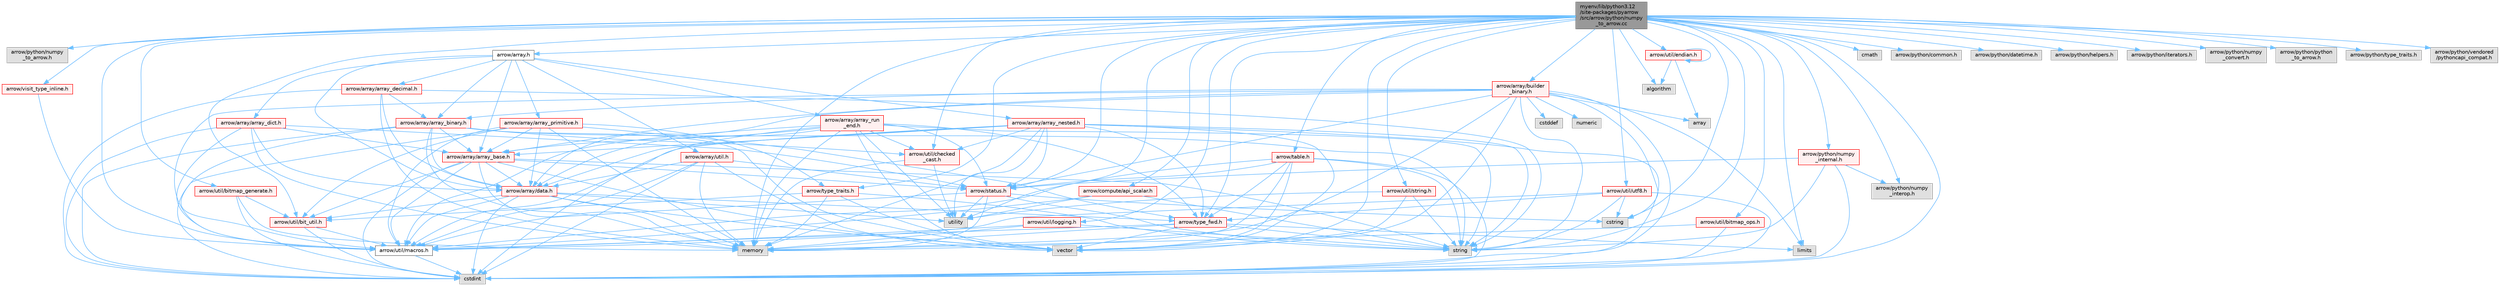 digraph "myenv/lib/python3.12/site-packages/pyarrow/src/arrow/python/numpy_to_arrow.cc"
{
 // LATEX_PDF_SIZE
  bgcolor="transparent";
  edge [fontname=Helvetica,fontsize=10,labelfontname=Helvetica,labelfontsize=10];
  node [fontname=Helvetica,fontsize=10,shape=box,height=0.2,width=0.4];
  Node1 [id="Node000001",label="myenv/lib/python3.12\l/site-packages/pyarrow\l/src/arrow/python/numpy\l_to_arrow.cc",height=0.2,width=0.4,color="gray40", fillcolor="grey60", style="filled", fontcolor="black",tooltip=" "];
  Node1 -> Node2 [id="edge1_Node000001_Node000002",color="steelblue1",style="solid",tooltip=" "];
  Node2 [id="Node000002",label="arrow/python/numpy\l_to_arrow.h",height=0.2,width=0.4,color="grey60", fillcolor="#E0E0E0", style="filled",tooltip=" "];
  Node1 -> Node3 [id="edge2_Node000001_Node000003",color="steelblue1",style="solid",tooltip=" "];
  Node3 [id="Node000003",label="arrow/python/numpy\l_interop.h",height=0.2,width=0.4,color="grey60", fillcolor="#E0E0E0", style="filled",tooltip=" "];
  Node1 -> Node4 [id="edge3_Node000001_Node000004",color="steelblue1",style="solid",tooltip=" "];
  Node4 [id="Node000004",label="algorithm",height=0.2,width=0.4,color="grey60", fillcolor="#E0E0E0", style="filled",tooltip=" "];
  Node1 -> Node5 [id="edge4_Node000001_Node000005",color="steelblue1",style="solid",tooltip=" "];
  Node5 [id="Node000005",label="cmath",height=0.2,width=0.4,color="grey60", fillcolor="#E0E0E0", style="filled",tooltip=" "];
  Node1 -> Node6 [id="edge5_Node000001_Node000006",color="steelblue1",style="solid",tooltip=" "];
  Node6 [id="Node000006",label="cstdint",height=0.2,width=0.4,color="grey60", fillcolor="#E0E0E0", style="filled",tooltip=" "];
  Node1 -> Node7 [id="edge6_Node000001_Node000007",color="steelblue1",style="solid",tooltip=" "];
  Node7 [id="Node000007",label="cstring",height=0.2,width=0.4,color="grey60", fillcolor="#E0E0E0", style="filled",tooltip=" "];
  Node1 -> Node8 [id="edge7_Node000001_Node000008",color="steelblue1",style="solid",tooltip=" "];
  Node8 [id="Node000008",label="limits",height=0.2,width=0.4,color="grey60", fillcolor="#E0E0E0", style="filled",tooltip=" "];
  Node1 -> Node9 [id="edge8_Node000001_Node000009",color="steelblue1",style="solid",tooltip=" "];
  Node9 [id="Node000009",label="memory",height=0.2,width=0.4,color="grey60", fillcolor="#E0E0E0", style="filled",tooltip=" "];
  Node1 -> Node10 [id="edge9_Node000001_Node000010",color="steelblue1",style="solid",tooltip=" "];
  Node10 [id="Node000010",label="string",height=0.2,width=0.4,color="grey60", fillcolor="#E0E0E0", style="filled",tooltip=" "];
  Node1 -> Node11 [id="edge10_Node000001_Node000011",color="steelblue1",style="solid",tooltip=" "];
  Node11 [id="Node000011",label="utility",height=0.2,width=0.4,color="grey60", fillcolor="#E0E0E0", style="filled",tooltip=" "];
  Node1 -> Node12 [id="edge11_Node000001_Node000012",color="steelblue1",style="solid",tooltip=" "];
  Node12 [id="Node000012",label="vector",height=0.2,width=0.4,color="grey60", fillcolor="#E0E0E0", style="filled",tooltip=" "];
  Node1 -> Node13 [id="edge12_Node000001_Node000013",color="steelblue1",style="solid",tooltip=" "];
  Node13 [id="Node000013",label="arrow/array.h",height=0.2,width=0.4,color="grey40", fillcolor="white", style="filled",URL="$array_8h.html",tooltip=" "];
  Node13 -> Node14 [id="edge13_Node000013_Node000014",color="steelblue1",style="solid",tooltip=" "];
  Node14 [id="Node000014",label="arrow/array/array_base.h",height=0.2,width=0.4,color="red", fillcolor="#FFF0F0", style="filled",URL="$array__base_8h.html",tooltip=" "];
  Node14 -> Node6 [id="edge14_Node000014_Node000006",color="steelblue1",style="solid",tooltip=" "];
  Node14 -> Node9 [id="edge15_Node000014_Node000009",color="steelblue1",style="solid",tooltip=" "];
  Node14 -> Node10 [id="edge16_Node000014_Node000010",color="steelblue1",style="solid",tooltip=" "];
  Node14 -> Node12 [id="edge17_Node000014_Node000012",color="steelblue1",style="solid",tooltip=" "];
  Node14 -> Node16 [id="edge18_Node000014_Node000016",color="steelblue1",style="solid",tooltip=" "];
  Node16 [id="Node000016",label="arrow/array/data.h",height=0.2,width=0.4,color="red", fillcolor="#FFF0F0", style="filled",URL="$data_8h.html",tooltip=" "];
  Node16 -> Node6 [id="edge19_Node000016_Node000006",color="steelblue1",style="solid",tooltip=" "];
  Node16 -> Node9 [id="edge20_Node000016_Node000009",color="steelblue1",style="solid",tooltip=" "];
  Node16 -> Node11 [id="edge21_Node000016_Node000011",color="steelblue1",style="solid",tooltip=" "];
  Node16 -> Node12 [id="edge22_Node000016_Node000012",color="steelblue1",style="solid",tooltip=" "];
  Node16 -> Node28 [id="edge23_Node000016_Node000028",color="steelblue1",style="solid",tooltip=" "];
  Node28 [id="Node000028",label="arrow/type_fwd.h",height=0.2,width=0.4,color="red", fillcolor="#FFF0F0", style="filled",URL="$arrow_2type__fwd_8h.html",tooltip=" "];
  Node28 -> Node8 [id="edge24_Node000028_Node000008",color="steelblue1",style="solid",tooltip=" "];
  Node28 -> Node9 [id="edge25_Node000028_Node000009",color="steelblue1",style="solid",tooltip=" "];
  Node28 -> Node10 [id="edge26_Node000028_Node000010",color="steelblue1",style="solid",tooltip=" "];
  Node28 -> Node12 [id="edge27_Node000028_Node000012",color="steelblue1",style="solid",tooltip=" "];
  Node28 -> Node29 [id="edge28_Node000028_Node000029",color="steelblue1",style="solid",tooltip=" "];
  Node29 [id="Node000029",label="arrow/util/macros.h",height=0.2,width=0.4,color="grey40", fillcolor="white", style="filled",URL="$macros_8h.html",tooltip=" "];
  Node29 -> Node6 [id="edge29_Node000029_Node000006",color="steelblue1",style="solid",tooltip=" "];
  Node16 -> Node50 [id="edge30_Node000016_Node000050",color="steelblue1",style="solid",tooltip=" "];
  Node50 [id="Node000050",label="arrow/util/bit_util.h",height=0.2,width=0.4,color="red", fillcolor="#FFF0F0", style="filled",URL="$bit__util_8h.html",tooltip=" "];
  Node50 -> Node6 [id="edge31_Node000050_Node000006",color="steelblue1",style="solid",tooltip=" "];
  Node50 -> Node29 [id="edge32_Node000050_Node000029",color="steelblue1",style="solid",tooltip=" "];
  Node16 -> Node29 [id="edge33_Node000016_Node000029",color="steelblue1",style="solid",tooltip=" "];
  Node14 -> Node34 [id="edge34_Node000014_Node000034",color="steelblue1",style="solid",tooltip=" "];
  Node34 [id="Node000034",label="arrow/status.h",height=0.2,width=0.4,color="red", fillcolor="#FFF0F0", style="filled",URL="$status_8h.html",tooltip=" "];
  Node34 -> Node7 [id="edge35_Node000034_Node000007",color="steelblue1",style="solid",tooltip=" "];
  Node34 -> Node9 [id="edge36_Node000034_Node000009",color="steelblue1",style="solid",tooltip=" "];
  Node34 -> Node10 [id="edge37_Node000034_Node000010",color="steelblue1",style="solid",tooltip=" "];
  Node34 -> Node11 [id="edge38_Node000034_Node000011",color="steelblue1",style="solid",tooltip=" "];
  Node34 -> Node29 [id="edge39_Node000034_Node000029",color="steelblue1",style="solid",tooltip=" "];
  Node14 -> Node50 [id="edge40_Node000014_Node000050",color="steelblue1",style="solid",tooltip=" "];
  Node14 -> Node29 [id="edge41_Node000014_Node000029",color="steelblue1",style="solid",tooltip=" "];
  Node13 -> Node52 [id="edge42_Node000013_Node000052",color="steelblue1",style="solid",tooltip=" "];
  Node52 [id="Node000052",label="arrow/array/array_binary.h",height=0.2,width=0.4,color="red", fillcolor="#FFF0F0", style="filled",URL="$array__binary_8h.html",tooltip=" "];
  Node52 -> Node6 [id="edge43_Node000052_Node000006",color="steelblue1",style="solid",tooltip=" "];
  Node52 -> Node9 [id="edge44_Node000052_Node000009",color="steelblue1",style="solid",tooltip=" "];
  Node52 -> Node10 [id="edge45_Node000052_Node000010",color="steelblue1",style="solid",tooltip=" "];
  Node52 -> Node12 [id="edge46_Node000052_Node000012",color="steelblue1",style="solid",tooltip=" "];
  Node52 -> Node14 [id="edge47_Node000052_Node000014",color="steelblue1",style="solid",tooltip=" "];
  Node52 -> Node16 [id="edge48_Node000052_Node000016",color="steelblue1",style="solid",tooltip=" "];
  Node52 -> Node44 [id="edge49_Node000052_Node000044",color="steelblue1",style="solid",tooltip=" "];
  Node44 [id="Node000044",label="arrow/util/checked\l_cast.h",height=0.2,width=0.4,color="red", fillcolor="#FFF0F0", style="filled",URL="$checked__cast_8h.html",tooltip=" "];
  Node44 -> Node9 [id="edge50_Node000044_Node000009",color="steelblue1",style="solid",tooltip=" "];
  Node44 -> Node11 [id="edge51_Node000044_Node000011",color="steelblue1",style="solid",tooltip=" "];
  Node52 -> Node29 [id="edge52_Node000052_Node000029",color="steelblue1",style="solid",tooltip=" "];
  Node13 -> Node59 [id="edge53_Node000013_Node000059",color="steelblue1",style="solid",tooltip=" "];
  Node59 [id="Node000059",label="arrow/array/array_decimal.h",height=0.2,width=0.4,color="red", fillcolor="#FFF0F0", style="filled",URL="$array__decimal_8h.html",tooltip=" "];
  Node59 -> Node6 [id="edge54_Node000059_Node000006",color="steelblue1",style="solid",tooltip=" "];
  Node59 -> Node9 [id="edge55_Node000059_Node000009",color="steelblue1",style="solid",tooltip=" "];
  Node59 -> Node10 [id="edge56_Node000059_Node000010",color="steelblue1",style="solid",tooltip=" "];
  Node59 -> Node52 [id="edge57_Node000059_Node000052",color="steelblue1",style="solid",tooltip=" "];
  Node59 -> Node16 [id="edge58_Node000059_Node000016",color="steelblue1",style="solid",tooltip=" "];
  Node13 -> Node60 [id="edge59_Node000013_Node000060",color="steelblue1",style="solid",tooltip=" "];
  Node60 [id="Node000060",label="arrow/array/array_dict.h",height=0.2,width=0.4,color="red", fillcolor="#FFF0F0", style="filled",URL="$array__dict_8h.html",tooltip=" "];
  Node60 -> Node6 [id="edge60_Node000060_Node000006",color="steelblue1",style="solid",tooltip=" "];
  Node60 -> Node9 [id="edge61_Node000060_Node000009",color="steelblue1",style="solid",tooltip=" "];
  Node60 -> Node14 [id="edge62_Node000060_Node000014",color="steelblue1",style="solid",tooltip=" "];
  Node60 -> Node16 [id="edge63_Node000060_Node000016",color="steelblue1",style="solid",tooltip=" "];
  Node60 -> Node34 [id="edge64_Node000060_Node000034",color="steelblue1",style="solid",tooltip=" "];
  Node60 -> Node29 [id="edge65_Node000060_Node000029",color="steelblue1",style="solid",tooltip=" "];
  Node13 -> Node61 [id="edge66_Node000013_Node000061",color="steelblue1",style="solid",tooltip=" "];
  Node61 [id="Node000061",label="arrow/array/array_nested.h",height=0.2,width=0.4,color="red", fillcolor="#FFF0F0", style="filled",URL="$array__nested_8h.html",tooltip=" "];
  Node61 -> Node6 [id="edge67_Node000061_Node000006",color="steelblue1",style="solid",tooltip=" "];
  Node61 -> Node9 [id="edge68_Node000061_Node000009",color="steelblue1",style="solid",tooltip=" "];
  Node61 -> Node10 [id="edge69_Node000061_Node000010",color="steelblue1",style="solid",tooltip=" "];
  Node61 -> Node11 [id="edge70_Node000061_Node000011",color="steelblue1",style="solid",tooltip=" "];
  Node61 -> Node12 [id="edge71_Node000061_Node000012",color="steelblue1",style="solid",tooltip=" "];
  Node61 -> Node14 [id="edge72_Node000061_Node000014",color="steelblue1",style="solid",tooltip=" "];
  Node61 -> Node16 [id="edge73_Node000061_Node000016",color="steelblue1",style="solid",tooltip=" "];
  Node61 -> Node34 [id="edge74_Node000061_Node000034",color="steelblue1",style="solid",tooltip=" "];
  Node61 -> Node28 [id="edge75_Node000061_Node000028",color="steelblue1",style="solid",tooltip=" "];
  Node61 -> Node44 [id="edge76_Node000061_Node000044",color="steelblue1",style="solid",tooltip=" "];
  Node61 -> Node29 [id="edge77_Node000061_Node000029",color="steelblue1",style="solid",tooltip=" "];
  Node13 -> Node62 [id="edge78_Node000013_Node000062",color="steelblue1",style="solid",tooltip=" "];
  Node62 [id="Node000062",label="arrow/array/array_primitive.h",height=0.2,width=0.4,color="red", fillcolor="#FFF0F0", style="filled",URL="$array__primitive_8h.html",tooltip=" "];
  Node62 -> Node6 [id="edge79_Node000062_Node000006",color="steelblue1",style="solid",tooltip=" "];
  Node62 -> Node9 [id="edge80_Node000062_Node000009",color="steelblue1",style="solid",tooltip=" "];
  Node62 -> Node14 [id="edge81_Node000062_Node000014",color="steelblue1",style="solid",tooltip=" "];
  Node62 -> Node16 [id="edge82_Node000062_Node000016",color="steelblue1",style="solid",tooltip=" "];
  Node62 -> Node28 [id="edge83_Node000062_Node000028",color="steelblue1",style="solid",tooltip=" "];
  Node62 -> Node58 [id="edge84_Node000062_Node000058",color="steelblue1",style="solid",tooltip=" "];
  Node58 [id="Node000058",label="arrow/type_traits.h",height=0.2,width=0.4,color="red", fillcolor="#FFF0F0", style="filled",URL="$include_2arrow_2type__traits_8h.html",tooltip=" "];
  Node58 -> Node9 [id="edge85_Node000058_Node000009",color="steelblue1",style="solid",tooltip=" "];
  Node58 -> Node10 [id="edge86_Node000058_Node000010",color="steelblue1",style="solid",tooltip=" "];
  Node58 -> Node12 [id="edge87_Node000058_Node000012",color="steelblue1",style="solid",tooltip=" "];
  Node58 -> Node50 [id="edge88_Node000058_Node000050",color="steelblue1",style="solid",tooltip=" "];
  Node62 -> Node50 [id="edge89_Node000062_Node000050",color="steelblue1",style="solid",tooltip=" "];
  Node62 -> Node29 [id="edge90_Node000062_Node000029",color="steelblue1",style="solid",tooltip=" "];
  Node13 -> Node63 [id="edge91_Node000013_Node000063",color="steelblue1",style="solid",tooltip=" "];
  Node63 [id="Node000063",label="arrow/array/array_run\l_end.h",height=0.2,width=0.4,color="red", fillcolor="#FFF0F0", style="filled",URL="$array__run__end_8h.html",tooltip=" "];
  Node63 -> Node6 [id="edge92_Node000063_Node000006",color="steelblue1",style="solid",tooltip=" "];
  Node63 -> Node9 [id="edge93_Node000063_Node000009",color="steelblue1",style="solid",tooltip=" "];
  Node63 -> Node10 [id="edge94_Node000063_Node000010",color="steelblue1",style="solid",tooltip=" "];
  Node63 -> Node11 [id="edge95_Node000063_Node000011",color="steelblue1",style="solid",tooltip=" "];
  Node63 -> Node12 [id="edge96_Node000063_Node000012",color="steelblue1",style="solid",tooltip=" "];
  Node63 -> Node14 [id="edge97_Node000063_Node000014",color="steelblue1",style="solid",tooltip=" "];
  Node63 -> Node16 [id="edge98_Node000063_Node000016",color="steelblue1",style="solid",tooltip=" "];
  Node63 -> Node34 [id="edge99_Node000063_Node000034",color="steelblue1",style="solid",tooltip=" "];
  Node63 -> Node28 [id="edge100_Node000063_Node000028",color="steelblue1",style="solid",tooltip=" "];
  Node63 -> Node44 [id="edge101_Node000063_Node000044",color="steelblue1",style="solid",tooltip=" "];
  Node63 -> Node29 [id="edge102_Node000063_Node000029",color="steelblue1",style="solid",tooltip=" "];
  Node13 -> Node16 [id="edge103_Node000013_Node000016",color="steelblue1",style="solid",tooltip=" "];
  Node13 -> Node64 [id="edge104_Node000013_Node000064",color="steelblue1",style="solid",tooltip=" "];
  Node64 [id="Node000064",label="arrow/array/util.h",height=0.2,width=0.4,color="red", fillcolor="#FFF0F0", style="filled",URL="$array_2util_8h.html",tooltip=" "];
  Node64 -> Node6 [id="edge105_Node000064_Node000006",color="steelblue1",style="solid",tooltip=" "];
  Node64 -> Node9 [id="edge106_Node000064_Node000009",color="steelblue1",style="solid",tooltip=" "];
  Node64 -> Node12 [id="edge107_Node000064_Node000012",color="steelblue1",style="solid",tooltip=" "];
  Node64 -> Node16 [id="edge108_Node000064_Node000016",color="steelblue1",style="solid",tooltip=" "];
  Node64 -> Node34 [id="edge109_Node000064_Node000034",color="steelblue1",style="solid",tooltip=" "];
  Node64 -> Node29 [id="edge110_Node000064_Node000029",color="steelblue1",style="solid",tooltip=" "];
  Node1 -> Node65 [id="edge111_Node000001_Node000065",color="steelblue1",style="solid",tooltip=" "];
  Node65 [id="Node000065",label="arrow/array/builder\l_binary.h",height=0.2,width=0.4,color="red", fillcolor="#FFF0F0", style="filled",URL="$builder__binary_8h.html",tooltip=" "];
  Node65 -> Node46 [id="edge112_Node000065_Node000046",color="steelblue1",style="solid",tooltip=" "];
  Node46 [id="Node000046",label="array",height=0.2,width=0.4,color="grey60", fillcolor="#E0E0E0", style="filled",tooltip=" "];
  Node65 -> Node31 [id="edge113_Node000065_Node000031",color="steelblue1",style="solid",tooltip=" "];
  Node31 [id="Node000031",label="cstddef",height=0.2,width=0.4,color="grey60", fillcolor="#E0E0E0", style="filled",tooltip=" "];
  Node65 -> Node6 [id="edge114_Node000065_Node000006",color="steelblue1",style="solid",tooltip=" "];
  Node65 -> Node7 [id="edge115_Node000065_Node000007",color="steelblue1",style="solid",tooltip=" "];
  Node65 -> Node8 [id="edge116_Node000065_Node000008",color="steelblue1",style="solid",tooltip=" "];
  Node65 -> Node9 [id="edge117_Node000065_Node000009",color="steelblue1",style="solid",tooltip=" "];
  Node65 -> Node66 [id="edge118_Node000065_Node000066",color="steelblue1",style="solid",tooltip=" "];
  Node66 [id="Node000066",label="numeric",height=0.2,width=0.4,color="grey60", fillcolor="#E0E0E0", style="filled",tooltip=" "];
  Node65 -> Node10 [id="edge119_Node000065_Node000010",color="steelblue1",style="solid",tooltip=" "];
  Node65 -> Node12 [id="edge120_Node000065_Node000012",color="steelblue1",style="solid",tooltip=" "];
  Node65 -> Node14 [id="edge121_Node000065_Node000014",color="steelblue1",style="solid",tooltip=" "];
  Node65 -> Node52 [id="edge122_Node000065_Node000052",color="steelblue1",style="solid",tooltip=" "];
  Node65 -> Node16 [id="edge123_Node000065_Node000016",color="steelblue1",style="solid",tooltip=" "];
  Node65 -> Node34 [id="edge124_Node000065_Node000034",color="steelblue1",style="solid",tooltip=" "];
  Node65 -> Node29 [id="edge125_Node000065_Node000029",color="steelblue1",style="solid",tooltip=" "];
  Node1 -> Node34 [id="edge126_Node000001_Node000034",color="steelblue1",style="solid",tooltip=" "];
  Node1 -> Node73 [id="edge127_Node000001_Node000073",color="steelblue1",style="solid",tooltip=" "];
  Node73 [id="Node000073",label="arrow/table.h",height=0.2,width=0.4,color="red", fillcolor="#FFF0F0", style="filled",URL="$table_8h.html",tooltip=" "];
  Node73 -> Node6 [id="edge128_Node000073_Node000006",color="steelblue1",style="solid",tooltip=" "];
  Node73 -> Node9 [id="edge129_Node000073_Node000009",color="steelblue1",style="solid",tooltip=" "];
  Node73 -> Node10 [id="edge130_Node000073_Node000010",color="steelblue1",style="solid",tooltip=" "];
  Node73 -> Node12 [id="edge131_Node000073_Node000012",color="steelblue1",style="solid",tooltip=" "];
  Node73 -> Node34 [id="edge132_Node000073_Node000034",color="steelblue1",style="solid",tooltip=" "];
  Node73 -> Node28 [id="edge133_Node000073_Node000028",color="steelblue1",style="solid",tooltip=" "];
  Node73 -> Node29 [id="edge134_Node000073_Node000029",color="steelblue1",style="solid",tooltip=" "];
  Node1 -> Node28 [id="edge135_Node000001_Node000028",color="steelblue1",style="solid",tooltip=" "];
  Node1 -> Node58 [id="edge136_Node000001_Node000058",color="steelblue1",style="solid",tooltip=" "];
  Node1 -> Node50 [id="edge137_Node000001_Node000050",color="steelblue1",style="solid",tooltip=" "];
  Node1 -> Node69 [id="edge138_Node000001_Node000069",color="steelblue1",style="solid",tooltip=" "];
  Node69 [id="Node000069",label="arrow/util/bitmap_generate.h",height=0.2,width=0.4,color="red", fillcolor="#FFF0F0", style="filled",URL="$bitmap__generate_8h.html",tooltip=" "];
  Node69 -> Node6 [id="edge139_Node000069_Node000006",color="steelblue1",style="solid",tooltip=" "];
  Node69 -> Node9 [id="edge140_Node000069_Node000009",color="steelblue1",style="solid",tooltip=" "];
  Node69 -> Node50 [id="edge141_Node000069_Node000050",color="steelblue1",style="solid",tooltip=" "];
  Node1 -> Node71 [id="edge142_Node000001_Node000071",color="steelblue1",style="solid",tooltip=" "];
  Node71 [id="Node000071",label="arrow/util/bitmap_ops.h",height=0.2,width=0.4,color="red", fillcolor="#FFF0F0", style="filled",URL="$bitmap__ops_8h.html",tooltip=" "];
  Node71 -> Node6 [id="edge143_Node000071_Node000006",color="steelblue1",style="solid",tooltip=" "];
  Node71 -> Node9 [id="edge144_Node000071_Node000009",color="steelblue1",style="solid",tooltip=" "];
  Node1 -> Node44 [id="edge145_Node000001_Node000044",color="steelblue1",style="solid",tooltip=" "];
  Node1 -> Node45 [id="edge146_Node000001_Node000045",color="steelblue1",style="solid",tooltip=" "];
  Node45 [id="Node000045",label="arrow/util/endian.h",height=0.2,width=0.4,color="red", fillcolor="#FFF0F0", style="filled",URL="$endian_8h.html",tooltip=" "];
  Node45 -> Node45 [id="edge147_Node000045_Node000045",color="steelblue1",style="solid",tooltip=" "];
  Node45 -> Node4 [id="edge148_Node000045_Node000004",color="steelblue1",style="solid",tooltip=" "];
  Node45 -> Node46 [id="edge149_Node000045_Node000046",color="steelblue1",style="solid",tooltip=" "];
  Node1 -> Node78 [id="edge150_Node000001_Node000078",color="steelblue1",style="solid",tooltip=" "];
  Node78 [id="Node000078",label="arrow/util/logging.h",height=0.2,width=0.4,color="red", fillcolor="#FFF0F0", style="filled",URL="$logging_8h.html",tooltip=" "];
  Node78 -> Node9 [id="edge151_Node000078_Node000009",color="steelblue1",style="solid",tooltip=" "];
  Node78 -> Node10 [id="edge152_Node000078_Node000010",color="steelblue1",style="solid",tooltip=" "];
  Node78 -> Node29 [id="edge153_Node000078_Node000029",color="steelblue1",style="solid",tooltip=" "];
  Node1 -> Node29 [id="edge154_Node000001_Node000029",color="steelblue1",style="solid",tooltip=" "];
  Node1 -> Node79 [id="edge155_Node000001_Node000079",color="steelblue1",style="solid",tooltip=" "];
  Node79 [id="Node000079",label="arrow/util/string.h",height=0.2,width=0.4,color="red", fillcolor="#FFF0F0", style="filled",URL="$string_8h.html",tooltip=" "];
  Node79 -> Node10 [id="edge156_Node000079_Node000010",color="steelblue1",style="solid",tooltip=" "];
  Node79 -> Node11 [id="edge157_Node000079_Node000011",color="steelblue1",style="solid",tooltip=" "];
  Node79 -> Node12 [id="edge158_Node000079_Node000012",color="steelblue1",style="solid",tooltip=" "];
  Node1 -> Node80 [id="edge159_Node000001_Node000080",color="steelblue1",style="solid",tooltip=" "];
  Node80 [id="Node000080",label="arrow/util/utf8.h",height=0.2,width=0.4,color="red", fillcolor="#FFF0F0", style="filled",URL="$utf8_8h.html",tooltip=" "];
  Node80 -> Node6 [id="edge160_Node000080_Node000006",color="steelblue1",style="solid",tooltip=" "];
  Node80 -> Node7 [id="edge161_Node000080_Node000007",color="steelblue1",style="solid",tooltip=" "];
  Node80 -> Node10 [id="edge162_Node000080_Node000010",color="steelblue1",style="solid",tooltip=" "];
  Node80 -> Node28 [id="edge163_Node000080_Node000028",color="steelblue1",style="solid",tooltip=" "];
  Node80 -> Node29 [id="edge164_Node000080_Node000029",color="steelblue1",style="solid",tooltip=" "];
  Node1 -> Node81 [id="edge165_Node000001_Node000081",color="steelblue1",style="solid",tooltip=" "];
  Node81 [id="Node000081",label="arrow/visit_type_inline.h",height=0.2,width=0.4,color="red", fillcolor="#FFF0F0", style="filled",URL="$visit__type__inline_8h.html",tooltip=" "];
  Node81 -> Node29 [id="edge166_Node000081_Node000029",color="steelblue1",style="solid",tooltip=" "];
  Node1 -> Node84 [id="edge167_Node000001_Node000084",color="steelblue1",style="solid",tooltip=" "];
  Node84 [id="Node000084",label="arrow/compute/api_scalar.h",height=0.2,width=0.4,color="red", fillcolor="#FFF0F0", style="filled",URL="$api__scalar_8h.html",tooltip=" "];
  Node84 -> Node10 [id="edge168_Node000084_Node000010",color="steelblue1",style="solid",tooltip=" "];
  Node84 -> Node11 [id="edge169_Node000084_Node000011",color="steelblue1",style="solid",tooltip=" "];
  Node84 -> Node29 [id="edge170_Node000084_Node000029",color="steelblue1",style="solid",tooltip=" "];
  Node1 -> Node92 [id="edge171_Node000001_Node000092",color="steelblue1",style="solid",tooltip=" "];
  Node92 [id="Node000092",label="arrow/python/common.h",height=0.2,width=0.4,color="grey60", fillcolor="#E0E0E0", style="filled",tooltip=" "];
  Node1 -> Node93 [id="edge172_Node000001_Node000093",color="steelblue1",style="solid",tooltip=" "];
  Node93 [id="Node000093",label="arrow/python/datetime.h",height=0.2,width=0.4,color="grey60", fillcolor="#E0E0E0", style="filled",tooltip=" "];
  Node1 -> Node94 [id="edge173_Node000001_Node000094",color="steelblue1",style="solid",tooltip=" "];
  Node94 [id="Node000094",label="arrow/python/helpers.h",height=0.2,width=0.4,color="grey60", fillcolor="#E0E0E0", style="filled",tooltip=" "];
  Node1 -> Node95 [id="edge174_Node000001_Node000095",color="steelblue1",style="solid",tooltip=" "];
  Node95 [id="Node000095",label="arrow/python/iterators.h",height=0.2,width=0.4,color="grey60", fillcolor="#E0E0E0", style="filled",tooltip=" "];
  Node1 -> Node96 [id="edge175_Node000001_Node000096",color="steelblue1",style="solid",tooltip=" "];
  Node96 [id="Node000096",label="arrow/python/numpy\l_convert.h",height=0.2,width=0.4,color="grey60", fillcolor="#E0E0E0", style="filled",tooltip=" "];
  Node1 -> Node97 [id="edge176_Node000001_Node000097",color="steelblue1",style="solid",tooltip=" "];
  Node97 [id="Node000097",label="arrow/python/numpy\l_internal.h",height=0.2,width=0.4,color="red", fillcolor="#FFF0F0", style="filled",URL="$numpy__internal_8h.html",tooltip=" "];
  Node97 -> Node3 [id="edge177_Node000097_Node000003",color="steelblue1",style="solid",tooltip=" "];
  Node97 -> Node34 [id="edge178_Node000097_Node000034",color="steelblue1",style="solid",tooltip=" "];
  Node97 -> Node6 [id="edge179_Node000097_Node000006",color="steelblue1",style="solid",tooltip=" "];
  Node97 -> Node10 [id="edge180_Node000097_Node000010",color="steelblue1",style="solid",tooltip=" "];
  Node1 -> Node101 [id="edge181_Node000001_Node000101",color="steelblue1",style="solid",tooltip=" "];
  Node101 [id="Node000101",label="arrow/python/python\l_to_arrow.h",height=0.2,width=0.4,color="grey60", fillcolor="#E0E0E0", style="filled",tooltip=" "];
  Node1 -> Node102 [id="edge182_Node000001_Node000102",color="steelblue1",style="solid",tooltip=" "];
  Node102 [id="Node000102",label="arrow/python/type_traits.h",height=0.2,width=0.4,color="grey60", fillcolor="#E0E0E0", style="filled",tooltip=" "];
  Node1 -> Node103 [id="edge183_Node000001_Node000103",color="steelblue1",style="solid",tooltip=" "];
  Node103 [id="Node000103",label="arrow/python/vendored\l/pythoncapi_compat.h",height=0.2,width=0.4,color="grey60", fillcolor="#E0E0E0", style="filled",tooltip=" "];
}
